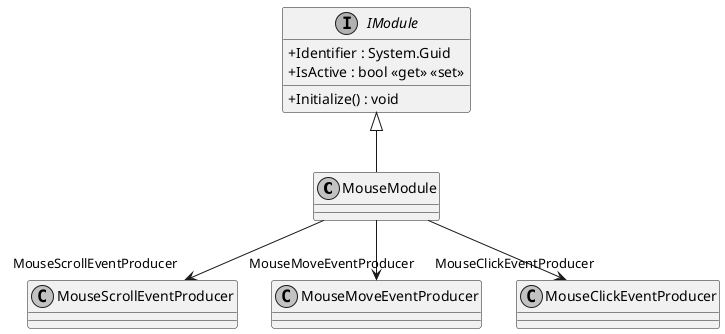 @startuml
skinparam monochrome true
skinparam classAttributeIconSize 0
!startsub default
class MouseModule {
}

interface IModule {
    + Identifier : System.Guid
    + IsActive : bool <<get>> <<set>>
    + Initialize() : void
}
!endsub
IModule <|-- MouseModule
MouseModule --> "  MouseScrollEventProducer" MouseScrollEventProducer
MouseModule --> " MouseMoveEventProducer " MouseMoveEventProducer
MouseModule --> "   MouseClickEventProducer" MouseClickEventProducer
@enduml
